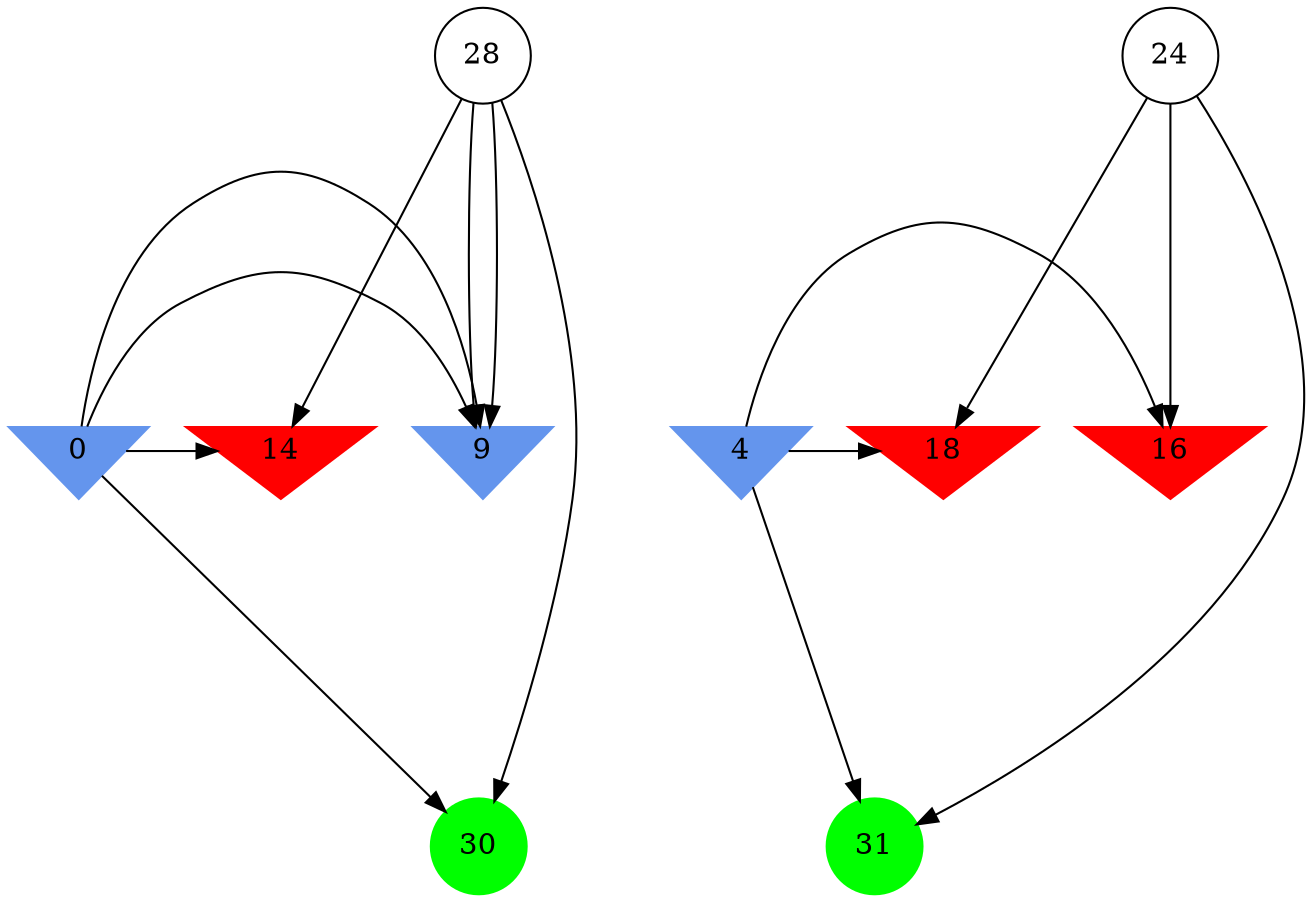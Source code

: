 digraph brain {
	ranksep=2.0;
	0 [shape=invtriangle,style=filled,color=cornflowerblue];
	4 [shape=invtriangle,style=filled,color=cornflowerblue];
	9 [shape=invtriangle,style=filled,color=cornflowerblue];
	14 [shape=invtriangle,style=filled,color=red];
	16 [shape=invtriangle,style=filled,color=red];
	18 [shape=invtriangle,style=filled,color=red];
	24 [shape=circle,color=black];
	28 [shape=circle,color=black];
	30 [shape=circle,style=filled,color=green];
	31 [shape=circle,style=filled,color=green];
	24	->	16;
	24	->	31;
	24	->	18;
	4	->	16;
	4	->	31;
	4	->	18;
	28	->	9;
	28	->	9;
	28	->	30;
	28	->	14;
	0	->	9;
	0	->	9;
	0	->	30;
	0	->	14;
	{ rank=same; 0; 4; 9; 14; 16; 18; }
	{ rank=same; 24; 28; }
	{ rank=same; 30; 31; }
}
